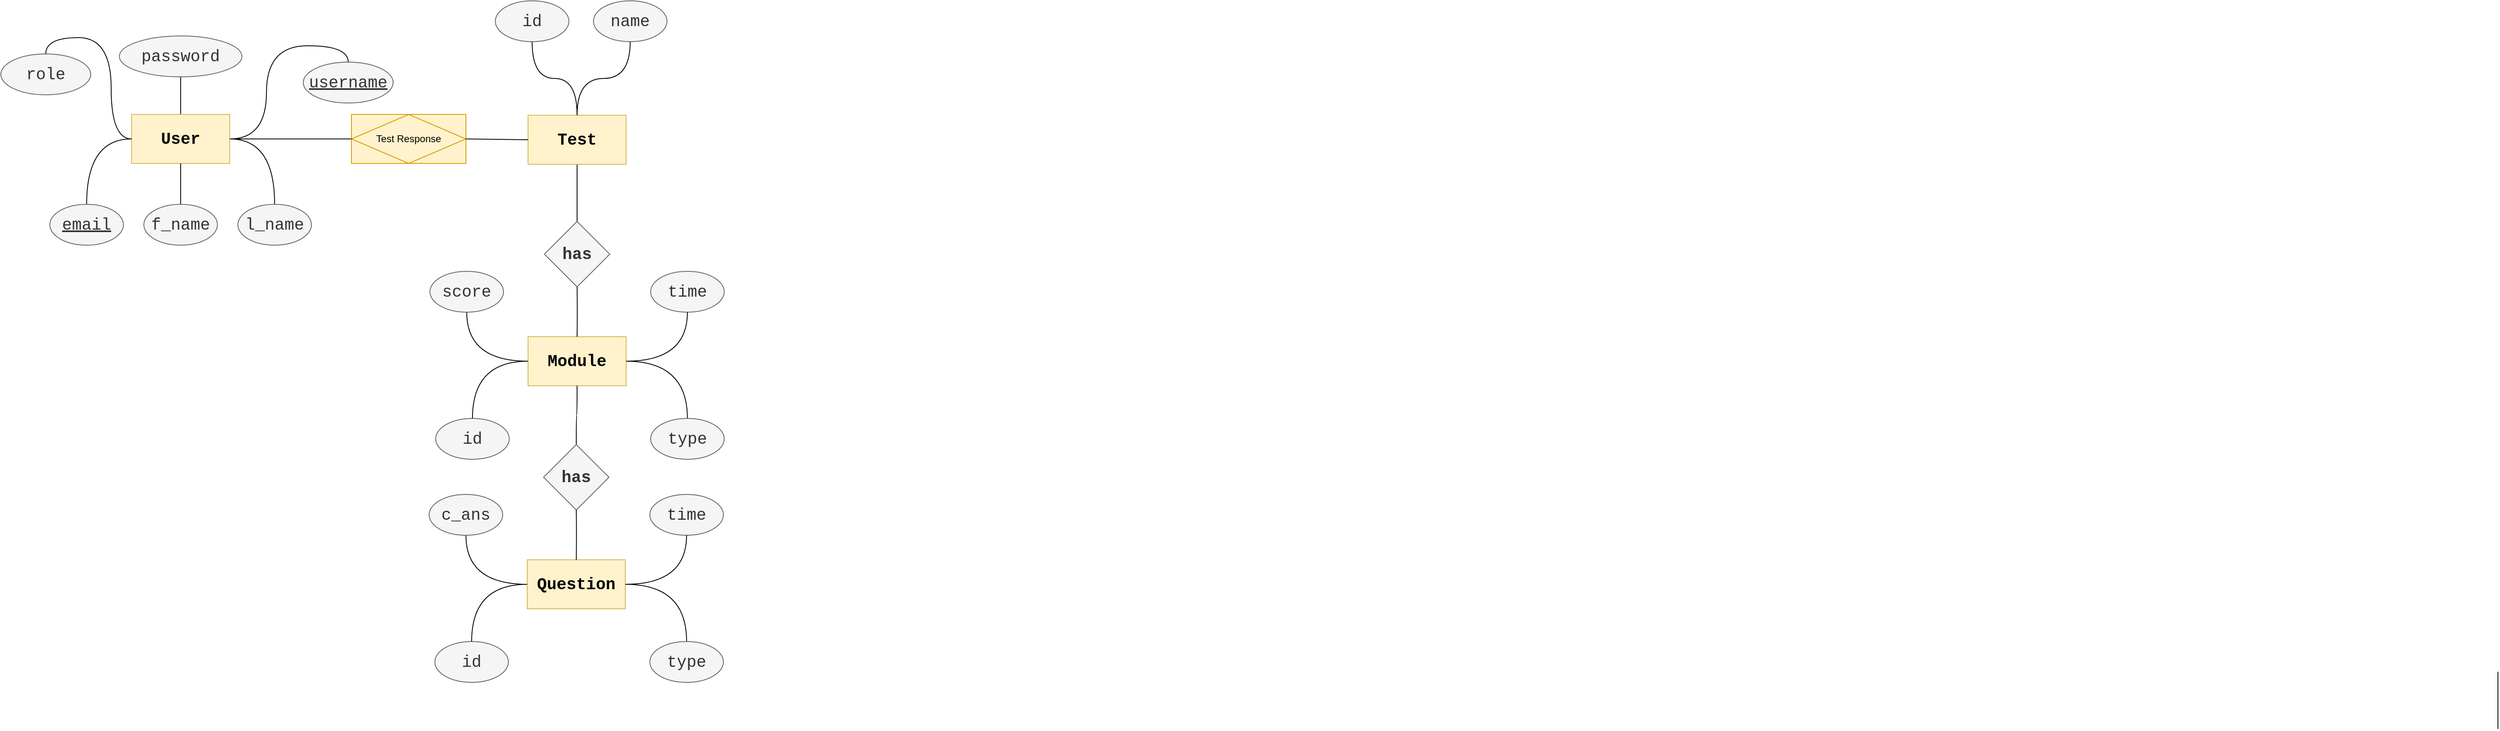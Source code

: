 <mxfile version="24.7.17">
  <diagram name="Page-1" id="eGLWEHnS6auaZB9XrZuT">
    <mxGraphModel dx="2064" dy="634" grid="1" gridSize="10" guides="1" tooltips="1" connect="1" arrows="1" fold="1" page="1" pageScale="1" pageWidth="850" pageHeight="1100" math="0" shadow="0">
      <root>
        <mxCell id="0" />
        <mxCell id="1" parent="0" />
        <mxCell id="Utq8X0_1eFS-AREOxyyB-11" style="edgeStyle=orthogonalEdgeStyle;shape=connector;curved=1;rounded=0;orthogonalLoop=1;jettySize=auto;html=1;strokeColor=default;align=center;verticalAlign=middle;fontFamily=Helvetica;fontSize=11;fontColor=default;labelBackgroundColor=default;endArrow=none;endFill=0;" parent="1" source="Utq8X0_1eFS-AREOxyyB-1" target="Utq8X0_1eFS-AREOxyyB-12" edge="1">
          <mxGeometry relative="1" as="geometry">
            <mxPoint x="65" y="278" as="targetPoint" />
          </mxGeometry>
        </mxCell>
        <mxCell id="Utq8X0_1eFS-AREOxyyB-13" style="edgeStyle=orthogonalEdgeStyle;shape=connector;curved=1;rounded=0;orthogonalLoop=1;jettySize=auto;html=1;strokeColor=default;align=center;verticalAlign=middle;fontFamily=Courier New;fontSize=20;fontColor=#333333;fontStyle=1;labelBackgroundColor=default;endArrow=none;endFill=0;entryX=0.5;entryY=0;entryDx=0;entryDy=0;" parent="1" source="Utq8X0_1eFS-AREOxyyB-1" target="Utq8X0_1eFS-AREOxyyB-14" edge="1">
          <mxGeometry relative="1" as="geometry">
            <mxPoint x="265" y="288" as="targetPoint" />
          </mxGeometry>
        </mxCell>
        <mxCell id="Utq8X0_1eFS-AREOxyyB-15" style="edgeStyle=orthogonalEdgeStyle;shape=connector;curved=1;rounded=0;orthogonalLoop=1;jettySize=auto;html=1;strokeColor=default;align=center;verticalAlign=middle;fontFamily=Courier New;fontSize=20;fontColor=#333333;fontStyle=1;labelBackgroundColor=default;endArrow=none;endFill=0;entryX=0.5;entryY=1;entryDx=0;entryDy=0;" parent="1" source="Utq8X0_1eFS-AREOxyyB-1" target="Utq8X0_1eFS-AREOxyyB-17" edge="1">
          <mxGeometry relative="1" as="geometry">
            <mxPoint x="175" y="118" as="targetPoint" />
          </mxGeometry>
        </mxCell>
        <mxCell id="Utq8X0_1eFS-AREOxyyB-19" style="edgeStyle=orthogonalEdgeStyle;shape=connector;curved=1;rounded=0;orthogonalLoop=1;jettySize=auto;html=1;strokeColor=default;align=center;verticalAlign=middle;fontFamily=Courier New;fontSize=20;fontColor=#333333;fontStyle=1;labelBackgroundColor=default;endArrow=none;endFill=0;" parent="1" source="Utq8X0_1eFS-AREOxyyB-1" target="Utq8X0_1eFS-AREOxyyB-18" edge="1">
          <mxGeometry relative="1" as="geometry" />
        </mxCell>
        <mxCell id="Utq8X0_1eFS-AREOxyyB-1" value="User" style="rounded=0;whiteSpace=wrap;html=1;fontFamily=Courier New;fontStyle=1;fontSize=20;fillColor=#fff2cc;strokeColor=#d6b656;" parent="1" vertex="1">
          <mxGeometry x="115" y="168" width="120" height="60" as="geometry" />
        </mxCell>
        <mxCell id="Utq8X0_1eFS-AREOxyyB-32" style="edgeStyle=orthogonalEdgeStyle;shape=connector;curved=1;rounded=0;orthogonalLoop=1;jettySize=auto;html=1;entryX=0.5;entryY=0;entryDx=0;entryDy=0;strokeColor=default;align=center;verticalAlign=middle;fontFamily=Courier New;fontSize=20;fontColor=#333333;fontStyle=1;labelBackgroundColor=default;endArrow=none;endFill=0;" parent="1" source="Utq8X0_1eFS-AREOxyyB-2" target="Utq8X0_1eFS-AREOxyyB-30" edge="1">
          <mxGeometry relative="1" as="geometry" />
        </mxCell>
        <mxCell id="Utq8X0_1eFS-AREOxyyB-2" value="Test" style="rounded=0;whiteSpace=wrap;html=1;fontFamily=Courier New;fontStyle=1;fontSize=20;fillColor=#fff2cc;strokeColor=#d6b656;" parent="1" vertex="1">
          <mxGeometry x="600" y="169" width="120" height="60" as="geometry" />
        </mxCell>
        <mxCell id="Utq8X0_1eFS-AREOxyyB-7" style="edgeStyle=orthogonalEdgeStyle;rounded=0;orthogonalLoop=1;jettySize=auto;html=1;endArrow=none;endFill=0;curved=1;" parent="1" source="Utq8X0_1eFS-AREOxyyB-5" target="Utq8X0_1eFS-AREOxyyB-1" edge="1">
          <mxGeometry relative="1" as="geometry" />
        </mxCell>
        <mxCell id="Utq8X0_1eFS-AREOxyyB-5" value="&lt;span style=&quot;font-weight: normal;&quot;&gt;f_name&lt;/span&gt;" style="ellipse;whiteSpace=wrap;html=1;fontSize=20;fontFamily=Courier New;fillColor=#f5f5f5;strokeColor=#666666;rounded=0;fontStyle=1;fontColor=#333333;" parent="1" vertex="1">
          <mxGeometry x="130" y="278" width="90" height="50" as="geometry" />
        </mxCell>
        <mxCell id="Utq8X0_1eFS-AREOxyyB-12" value="&lt;span style=&quot;font-weight: normal;&quot;&gt;email&lt;/span&gt;" style="ellipse;whiteSpace=wrap;html=1;rounded=0;strokeColor=#666666;align=center;verticalAlign=middle;fontFamily=Courier New;fontSize=20;fontColor=#333333;fontStyle=5;fillColor=#f5f5f5;" parent="1" vertex="1">
          <mxGeometry x="15" y="278" width="90" height="50" as="geometry" />
        </mxCell>
        <mxCell id="Utq8X0_1eFS-AREOxyyB-14" value="username" style="ellipse;whiteSpace=wrap;html=1;rounded=0;strokeColor=#666666;align=center;verticalAlign=middle;fontFamily=Courier New;fontSize=20;fontColor=#333333;fontStyle=4;fillColor=#f5f5f5;" parent="1" vertex="1">
          <mxGeometry x="325" y="104" width="110" height="50" as="geometry" />
        </mxCell>
        <mxCell id="Utq8X0_1eFS-AREOxyyB-17" value="&lt;span style=&quot;font-weight: normal;&quot;&gt;password&lt;/span&gt;" style="ellipse;whiteSpace=wrap;html=1;rounded=0;strokeColor=#666666;align=center;verticalAlign=middle;fontFamily=Courier New;fontSize=20;fontColor=#333333;fontStyle=1;fillColor=#f5f5f5;" parent="1" vertex="1">
          <mxGeometry x="100" y="72" width="150" height="50" as="geometry" />
        </mxCell>
        <mxCell id="Utq8X0_1eFS-AREOxyyB-18" value="&lt;span style=&quot;font-weight: normal;&quot;&gt;l_name&lt;/span&gt;" style="ellipse;whiteSpace=wrap;html=1;fontSize=20;fontFamily=Courier New;fillColor=#f5f5f5;strokeColor=#666666;rounded=0;fontStyle=1;fontColor=#333333;" parent="1" vertex="1">
          <mxGeometry x="245" y="278" width="90" height="50" as="geometry" />
        </mxCell>
        <mxCell id="Utq8X0_1eFS-AREOxyyB-20" style="edgeStyle=orthogonalEdgeStyle;shape=connector;curved=1;rounded=0;orthogonalLoop=1;jettySize=auto;html=1;strokeColor=default;align=center;verticalAlign=middle;fontFamily=Courier New;fontSize=20;fontColor=#333333;fontStyle=1;labelBackgroundColor=default;endArrow=none;endFill=0;entryX=0.5;entryY=0;entryDx=0;entryDy=0;" parent="1" source="Utq8X0_1eFS-AREOxyyB-1" target="Utq8X0_1eFS-AREOxyyB-21" edge="1">
          <mxGeometry relative="1" as="geometry">
            <mxPoint x="-135" y="260.75" as="targetPoint" />
            <mxPoint x="115" y="201.25" as="sourcePoint" />
          </mxGeometry>
        </mxCell>
        <mxCell id="Utq8X0_1eFS-AREOxyyB-21" value="role" style="ellipse;whiteSpace=wrap;html=1;rounded=0;strokeColor=#666666;align=center;verticalAlign=middle;fontFamily=Courier New;fontSize=20;fontColor=#333333;fontStyle=0;fillColor=#f5f5f5;" parent="1" vertex="1">
          <mxGeometry x="-45" y="94" width="110" height="50" as="geometry" />
        </mxCell>
        <mxCell id="Utq8X0_1eFS-AREOxyyB-22" style="edgeStyle=orthogonalEdgeStyle;rounded=0;orthogonalLoop=1;jettySize=auto;html=1;endArrow=none;endFill=0;curved=1;" parent="1" source="Utq8X0_1eFS-AREOxyyB-23" target="Utq8X0_1eFS-AREOxyyB-2" edge="1">
          <mxGeometry relative="1" as="geometry">
            <mxPoint x="600" y="19" as="targetPoint" />
            <mxPoint x="600" y="119" as="sourcePoint" />
          </mxGeometry>
        </mxCell>
        <mxCell id="Utq8X0_1eFS-AREOxyyB-23" value="&lt;span style=&quot;font-weight: normal;&quot;&gt;id&lt;/span&gt;" style="ellipse;whiteSpace=wrap;html=1;fontSize=20;fontFamily=Courier New;fillColor=#f5f5f5;strokeColor=#666666;rounded=0;fontStyle=1;fontColor=#333333;" parent="1" vertex="1">
          <mxGeometry x="560" y="29" width="90" height="50" as="geometry" />
        </mxCell>
        <mxCell id="Utq8X0_1eFS-AREOxyyB-26" style="edgeStyle=orthogonalEdgeStyle;shape=connector;curved=1;rounded=0;orthogonalLoop=1;jettySize=auto;html=1;strokeColor=default;align=center;verticalAlign=middle;fontFamily=Courier New;fontSize=20;fontColor=#333333;fontStyle=1;labelBackgroundColor=default;endArrow=none;endFill=0;" parent="1" source="Utq8X0_1eFS-AREOxyyB-24" target="Utq8X0_1eFS-AREOxyyB-2" edge="1">
          <mxGeometry relative="1" as="geometry" />
        </mxCell>
        <mxCell id="Utq8X0_1eFS-AREOxyyB-24" value="&lt;span style=&quot;font-weight: normal;&quot;&gt;name&lt;/span&gt;" style="ellipse;whiteSpace=wrap;html=1;fontSize=20;fontFamily=Courier New;fillColor=#f5f5f5;strokeColor=#666666;rounded=0;fontStyle=1;fontColor=#333333;" parent="1" vertex="1">
          <mxGeometry x="680" y="29" width="90" height="50" as="geometry" />
        </mxCell>
        <mxCell id="Utq8X0_1eFS-AREOxyyB-30" value="has" style="rhombus;whiteSpace=wrap;html=1;rounded=0;strokeColor=#666666;align=center;verticalAlign=middle;fontFamily=Courier New;fontSize=20;fontColor=#333333;fontStyle=1;fillColor=#f5f5f5;" parent="1" vertex="1">
          <mxGeometry x="620" y="299" width="80" height="80" as="geometry" />
        </mxCell>
        <mxCell id="vWDLrot7ofiVmxJfl27Q-10" value="Module" style="rounded=0;whiteSpace=wrap;html=1;fontFamily=Courier New;fontStyle=1;fontSize=20;fillColor=#fff2cc;strokeColor=#d6b656;" vertex="1" parent="1">
          <mxGeometry x="600" y="440" width="120" height="60" as="geometry" />
        </mxCell>
        <mxCell id="vWDLrot7ofiVmxJfl27Q-11" style="edgeStyle=orthogonalEdgeStyle;shape=connector;curved=1;rounded=0;orthogonalLoop=1;jettySize=auto;html=1;strokeColor=default;align=center;verticalAlign=middle;fontFamily=Courier New;fontSize=20;fontColor=#333333;fontStyle=1;labelBackgroundColor=default;endArrow=none;endFill=0;exitX=1;exitY=0.5;exitDx=0;exitDy=0;" edge="1" target="vWDLrot7ofiVmxJfl27Q-12" parent="1" source="vWDLrot7ofiVmxJfl27Q-10">
          <mxGeometry relative="1" as="geometry">
            <mxPoint x="740" y="470" as="sourcePoint" />
          </mxGeometry>
        </mxCell>
        <mxCell id="vWDLrot7ofiVmxJfl27Q-12" value="&lt;span style=&quot;font-weight: 400;&quot;&gt;type&lt;/span&gt;" style="ellipse;whiteSpace=wrap;html=1;fontSize=20;fontFamily=Courier New;fillColor=#f5f5f5;strokeColor=#666666;rounded=0;fontStyle=1;fontColor=#333333;" vertex="1" parent="1">
          <mxGeometry x="750" y="540" width="90" height="50" as="geometry" />
        </mxCell>
        <mxCell id="vWDLrot7ofiVmxJfl27Q-14" value="&lt;span style=&quot;font-weight: 400;&quot;&gt;time&lt;/span&gt;" style="ellipse;whiteSpace=wrap;html=1;fontSize=20;fontFamily=Courier New;fillColor=#f5f5f5;strokeColor=#666666;rounded=0;fontStyle=1;fontColor=#333333;" vertex="1" parent="1">
          <mxGeometry x="750" y="360" width="90" height="50" as="geometry" />
        </mxCell>
        <mxCell id="vWDLrot7ofiVmxJfl27Q-16" style="edgeStyle=orthogonalEdgeStyle;shape=connector;curved=1;rounded=0;orthogonalLoop=1;jettySize=auto;html=1;strokeColor=default;align=center;verticalAlign=middle;fontFamily=Courier New;fontSize=20;fontColor=#333333;fontStyle=1;labelBackgroundColor=default;endArrow=none;endFill=0;exitX=1;exitY=0.5;exitDx=0;exitDy=0;entryX=0.5;entryY=1;entryDx=0;entryDy=0;" edge="1" parent="1" source="vWDLrot7ofiVmxJfl27Q-10" target="vWDLrot7ofiVmxJfl27Q-14">
          <mxGeometry relative="1" as="geometry">
            <mxPoint x="730" y="480" as="sourcePoint" />
            <mxPoint x="805" y="550" as="targetPoint" />
          </mxGeometry>
        </mxCell>
        <mxCell id="vWDLrot7ofiVmxJfl27Q-18" value="&lt;span style=&quot;font-weight: 400;&quot;&gt;id&lt;/span&gt;" style="ellipse;whiteSpace=wrap;html=1;fontSize=20;fontFamily=Courier New;fillColor=#f5f5f5;strokeColor=#666666;rounded=0;fontStyle=1;fontColor=#333333;" vertex="1" parent="1">
          <mxGeometry x="487" y="540" width="90" height="50" as="geometry" />
        </mxCell>
        <mxCell id="vWDLrot7ofiVmxJfl27Q-19" style="edgeStyle=orthogonalEdgeStyle;shape=connector;curved=1;rounded=0;orthogonalLoop=1;jettySize=auto;html=1;strokeColor=default;align=center;verticalAlign=middle;fontFamily=Helvetica;fontSize=11;fontColor=default;labelBackgroundColor=default;endArrow=none;endFill=0;exitX=0;exitY=0.5;exitDx=0;exitDy=0;entryX=0.5;entryY=0;entryDx=0;entryDy=0;" edge="1" parent="1" source="vWDLrot7ofiVmxJfl27Q-10" target="vWDLrot7ofiVmxJfl27Q-18">
          <mxGeometry relative="1" as="geometry">
            <mxPoint x="527.5" y="550" as="targetPoint" />
            <mxPoint x="582.5" y="470" as="sourcePoint" />
          </mxGeometry>
        </mxCell>
        <mxCell id="vWDLrot7ofiVmxJfl27Q-20" style="edgeStyle=orthogonalEdgeStyle;shape=connector;curved=1;rounded=0;orthogonalLoop=1;jettySize=auto;html=1;strokeColor=default;align=center;verticalAlign=middle;fontFamily=Courier New;fontSize=20;fontColor=#333333;fontStyle=1;labelBackgroundColor=default;endArrow=none;endFill=0;exitX=0;exitY=0.5;exitDx=0;exitDy=0;entryX=0.5;entryY=1;entryDx=0;entryDy=0;" edge="1" parent="1" source="vWDLrot7ofiVmxJfl27Q-10" target="vWDLrot7ofiVmxJfl27Q-21">
          <mxGeometry relative="1" as="geometry">
            <mxPoint x="514.47" y="470" as="sourcePoint" />
            <mxPoint x="540" y="410" as="targetPoint" />
          </mxGeometry>
        </mxCell>
        <mxCell id="vWDLrot7ofiVmxJfl27Q-21" value="&lt;span style=&quot;font-weight: 400;&quot;&gt;score&lt;/span&gt;" style="ellipse;whiteSpace=wrap;html=1;fontSize=20;fontFamily=Courier New;fillColor=#f5f5f5;strokeColor=#666666;rounded=0;fontStyle=1;fontColor=#333333;" vertex="1" parent="1">
          <mxGeometry x="480" y="360" width="90" height="50" as="geometry" />
        </mxCell>
        <mxCell id="vWDLrot7ofiVmxJfl27Q-22" style="edgeStyle=orthogonalEdgeStyle;shape=connector;curved=1;rounded=0;orthogonalLoop=1;jettySize=auto;html=1;entryX=0.5;entryY=0;entryDx=0;entryDy=0;strokeColor=default;align=center;verticalAlign=middle;fontFamily=Courier New;fontSize=20;fontColor=#333333;fontStyle=1;labelBackgroundColor=default;endArrow=none;endFill=0;" edge="1" parent="1">
          <mxGeometry relative="1" as="geometry">
            <mxPoint x="3010" y="850" as="sourcePoint" />
            <mxPoint x="3010" y="920" as="targetPoint" />
          </mxGeometry>
        </mxCell>
        <mxCell id="vWDLrot7ofiVmxJfl27Q-23" style="edgeStyle=orthogonalEdgeStyle;shape=connector;curved=1;rounded=0;orthogonalLoop=1;jettySize=auto;html=1;strokeColor=default;align=center;verticalAlign=middle;fontFamily=Courier New;fontSize=20;fontColor=#333333;fontStyle=1;labelBackgroundColor=default;endArrow=none;endFill=0;entryX=0.5;entryY=0;entryDx=0;entryDy=0;" edge="1" parent="1" target="vWDLrot7ofiVmxJfl27Q-10">
          <mxGeometry relative="1" as="geometry">
            <mxPoint x="660" y="379" as="sourcePoint" />
            <mxPoint x="660" y="440" as="targetPoint" />
          </mxGeometry>
        </mxCell>
        <mxCell id="vWDLrot7ofiVmxJfl27Q-25" style="edgeStyle=orthogonalEdgeStyle;shape=connector;curved=1;rounded=0;orthogonalLoop=1;jettySize=auto;html=1;entryX=0.5;entryY=0;entryDx=0;entryDy=0;strokeColor=default;align=center;verticalAlign=middle;fontFamily=Courier New;fontSize=20;fontColor=#333333;fontStyle=1;labelBackgroundColor=default;endArrow=none;endFill=0;exitX=0.5;exitY=1;exitDx=0;exitDy=0;" edge="1" target="vWDLrot7ofiVmxJfl27Q-26" parent="1" source="vWDLrot7ofiVmxJfl27Q-10">
          <mxGeometry relative="1" as="geometry">
            <mxPoint x="659" y="502" as="sourcePoint" />
          </mxGeometry>
        </mxCell>
        <mxCell id="vWDLrot7ofiVmxJfl27Q-26" value="has" style="rhombus;whiteSpace=wrap;html=1;rounded=0;strokeColor=#666666;align=center;verticalAlign=middle;fontFamily=Courier New;fontSize=20;fontColor=#333333;fontStyle=1;fillColor=#f5f5f5;" vertex="1" parent="1">
          <mxGeometry x="619" y="572" width="80" height="80" as="geometry" />
        </mxCell>
        <mxCell id="vWDLrot7ofiVmxJfl27Q-27" value="Question" style="rounded=0;whiteSpace=wrap;html=1;fontFamily=Courier New;fontStyle=1;fontSize=20;fillColor=#fff2cc;strokeColor=#d6b656;" vertex="1" parent="1">
          <mxGeometry x="599" y="713" width="120" height="60" as="geometry" />
        </mxCell>
        <mxCell id="vWDLrot7ofiVmxJfl27Q-28" style="edgeStyle=orthogonalEdgeStyle;shape=connector;curved=1;rounded=0;orthogonalLoop=1;jettySize=auto;html=1;strokeColor=default;align=center;verticalAlign=middle;fontFamily=Courier New;fontSize=20;fontColor=#333333;fontStyle=1;labelBackgroundColor=default;endArrow=none;endFill=0;exitX=1;exitY=0.5;exitDx=0;exitDy=0;" edge="1" source="vWDLrot7ofiVmxJfl27Q-27" target="vWDLrot7ofiVmxJfl27Q-29" parent="1">
          <mxGeometry relative="1" as="geometry">
            <mxPoint x="739" y="743" as="sourcePoint" />
          </mxGeometry>
        </mxCell>
        <mxCell id="vWDLrot7ofiVmxJfl27Q-29" value="&lt;span style=&quot;font-weight: 400;&quot;&gt;type&lt;/span&gt;" style="ellipse;whiteSpace=wrap;html=1;fontSize=20;fontFamily=Courier New;fillColor=#f5f5f5;strokeColor=#666666;rounded=0;fontStyle=1;fontColor=#333333;" vertex="1" parent="1">
          <mxGeometry x="749" y="813" width="90" height="50" as="geometry" />
        </mxCell>
        <mxCell id="vWDLrot7ofiVmxJfl27Q-30" value="&lt;span style=&quot;font-weight: 400;&quot;&gt;time&lt;/span&gt;" style="ellipse;whiteSpace=wrap;html=1;fontSize=20;fontFamily=Courier New;fillColor=#f5f5f5;strokeColor=#666666;rounded=0;fontStyle=1;fontColor=#333333;" vertex="1" parent="1">
          <mxGeometry x="749" y="633" width="90" height="50" as="geometry" />
        </mxCell>
        <mxCell id="vWDLrot7ofiVmxJfl27Q-31" style="edgeStyle=orthogonalEdgeStyle;shape=connector;curved=1;rounded=0;orthogonalLoop=1;jettySize=auto;html=1;strokeColor=default;align=center;verticalAlign=middle;fontFamily=Courier New;fontSize=20;fontColor=#333333;fontStyle=1;labelBackgroundColor=default;endArrow=none;endFill=0;exitX=1;exitY=0.5;exitDx=0;exitDy=0;entryX=0.5;entryY=1;entryDx=0;entryDy=0;" edge="1" source="vWDLrot7ofiVmxJfl27Q-27" target="vWDLrot7ofiVmxJfl27Q-30" parent="1">
          <mxGeometry relative="1" as="geometry">
            <mxPoint x="729" y="753" as="sourcePoint" />
            <mxPoint x="804" y="823" as="targetPoint" />
          </mxGeometry>
        </mxCell>
        <mxCell id="vWDLrot7ofiVmxJfl27Q-32" value="&lt;span style=&quot;font-weight: 400;&quot;&gt;id&lt;/span&gt;" style="ellipse;whiteSpace=wrap;html=1;fontSize=20;fontFamily=Courier New;fillColor=#f5f5f5;strokeColor=#666666;rounded=0;fontStyle=1;fontColor=#333333;" vertex="1" parent="1">
          <mxGeometry x="486" y="813" width="90" height="50" as="geometry" />
        </mxCell>
        <mxCell id="vWDLrot7ofiVmxJfl27Q-33" style="edgeStyle=orthogonalEdgeStyle;shape=connector;curved=1;rounded=0;orthogonalLoop=1;jettySize=auto;html=1;strokeColor=default;align=center;verticalAlign=middle;fontFamily=Helvetica;fontSize=11;fontColor=default;labelBackgroundColor=default;endArrow=none;endFill=0;exitX=0;exitY=0.5;exitDx=0;exitDy=0;entryX=0.5;entryY=0;entryDx=0;entryDy=0;" edge="1" source="vWDLrot7ofiVmxJfl27Q-27" target="vWDLrot7ofiVmxJfl27Q-32" parent="1">
          <mxGeometry relative="1" as="geometry">
            <mxPoint x="526.5" y="823" as="targetPoint" />
            <mxPoint x="581.5" y="743" as="sourcePoint" />
          </mxGeometry>
        </mxCell>
        <mxCell id="vWDLrot7ofiVmxJfl27Q-34" style="edgeStyle=orthogonalEdgeStyle;shape=connector;curved=1;rounded=0;orthogonalLoop=1;jettySize=auto;html=1;strokeColor=default;align=center;verticalAlign=middle;fontFamily=Courier New;fontSize=20;fontColor=#333333;fontStyle=1;labelBackgroundColor=default;endArrow=none;endFill=0;exitX=0;exitY=0.5;exitDx=0;exitDy=0;entryX=0.5;entryY=1;entryDx=0;entryDy=0;" edge="1" source="vWDLrot7ofiVmxJfl27Q-27" target="vWDLrot7ofiVmxJfl27Q-35" parent="1">
          <mxGeometry relative="1" as="geometry">
            <mxPoint x="513.47" y="743" as="sourcePoint" />
            <mxPoint x="539" y="683" as="targetPoint" />
          </mxGeometry>
        </mxCell>
        <mxCell id="vWDLrot7ofiVmxJfl27Q-35" value="&lt;span style=&quot;font-weight: 400;&quot;&gt;c_ans&lt;/span&gt;" style="ellipse;whiteSpace=wrap;html=1;fontSize=20;fontFamily=Courier New;fillColor=#f5f5f5;strokeColor=#666666;rounded=0;fontStyle=1;fontColor=#333333;" vertex="1" parent="1">
          <mxGeometry x="479" y="633" width="90" height="50" as="geometry" />
        </mxCell>
        <mxCell id="vWDLrot7ofiVmxJfl27Q-36" style="edgeStyle=orthogonalEdgeStyle;shape=connector;curved=1;rounded=0;orthogonalLoop=1;jettySize=auto;html=1;strokeColor=default;align=center;verticalAlign=middle;fontFamily=Courier New;fontSize=20;fontColor=#333333;fontStyle=1;labelBackgroundColor=default;endArrow=none;endFill=0;entryX=0.5;entryY=0;entryDx=0;entryDy=0;" edge="1" target="vWDLrot7ofiVmxJfl27Q-27" parent="1">
          <mxGeometry relative="1" as="geometry">
            <mxPoint x="659" y="652" as="sourcePoint" />
            <mxPoint x="659" y="713" as="targetPoint" />
          </mxGeometry>
        </mxCell>
        <mxCell id="vWDLrot7ofiVmxJfl27Q-38" value="Test Response" style="shape=associativeEntity;whiteSpace=wrap;html=1;align=center;fillColor=#FFF2CC;strokeColor=#d79b00;" vertex="1" parent="1">
          <mxGeometry x="384" y="168" width="140" height="60" as="geometry" />
        </mxCell>
        <mxCell id="vWDLrot7ofiVmxJfl27Q-43" value="" style="endArrow=none;html=1;rounded=0;exitX=1;exitY=0.5;exitDx=0;exitDy=0;entryX=0;entryY=0.5;entryDx=0;entryDy=0;" edge="1" parent="1" source="Utq8X0_1eFS-AREOxyyB-1" target="vWDLrot7ofiVmxJfl27Q-38">
          <mxGeometry width="50" height="50" relative="1" as="geometry">
            <mxPoint x="435" y="314" as="sourcePoint" />
            <mxPoint x="485" y="264" as="targetPoint" />
          </mxGeometry>
        </mxCell>
        <mxCell id="vWDLrot7ofiVmxJfl27Q-44" value="" style="endArrow=none;html=1;rounded=0;exitX=1;exitY=0.5;exitDx=0;exitDy=0;entryX=0;entryY=0.5;entryDx=0;entryDy=0;" edge="1" parent="1" source="vWDLrot7ofiVmxJfl27Q-38" target="Utq8X0_1eFS-AREOxyyB-2">
          <mxGeometry width="50" height="50" relative="1" as="geometry">
            <mxPoint x="250" y="204" as="sourcePoint" />
            <mxPoint x="399" y="204" as="targetPoint" />
          </mxGeometry>
        </mxCell>
      </root>
    </mxGraphModel>
  </diagram>
</mxfile>
